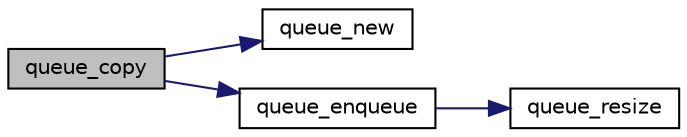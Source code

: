 digraph "queue_copy"
{
 // INTERACTIVE_SVG=YES
  edge [fontname="Helvetica",fontsize="10",labelfontname="Helvetica",labelfontsize="10"];
  node [fontname="Helvetica",fontsize="10",shape=record];
  rankdir="LR";
  Node1 [label="queue_copy",height=0.2,width=0.4,color="black", fillcolor="grey75", style="filled", fontcolor="black"];
  Node1 -> Node2 [color="midnightblue",fontsize="10",style="solid",fontname="Helvetica"];
  Node2 [label="queue_new",height=0.2,width=0.4,color="black", fillcolor="white", style="filled",URL="$queue_8h.html#a217fbe3b1f9577519fd427b2dd1d3455"];
  Node1 -> Node3 [color="midnightblue",fontsize="10",style="solid",fontname="Helvetica"];
  Node3 [label="queue_enqueue",height=0.2,width=0.4,color="black", fillcolor="white", style="filled",URL="$queue_8h.html#aaa5f0c1b3065281d9f8b89c7e3279ed9"];
  Node3 -> Node4 [color="midnightblue",fontsize="10",style="solid",fontname="Helvetica"];
  Node4 [label="queue_resize",height=0.2,width=0.4,color="black", fillcolor="white", style="filled",URL="$queue_8h.html#a236935193aa854f0ce869da29662c949"];
}
